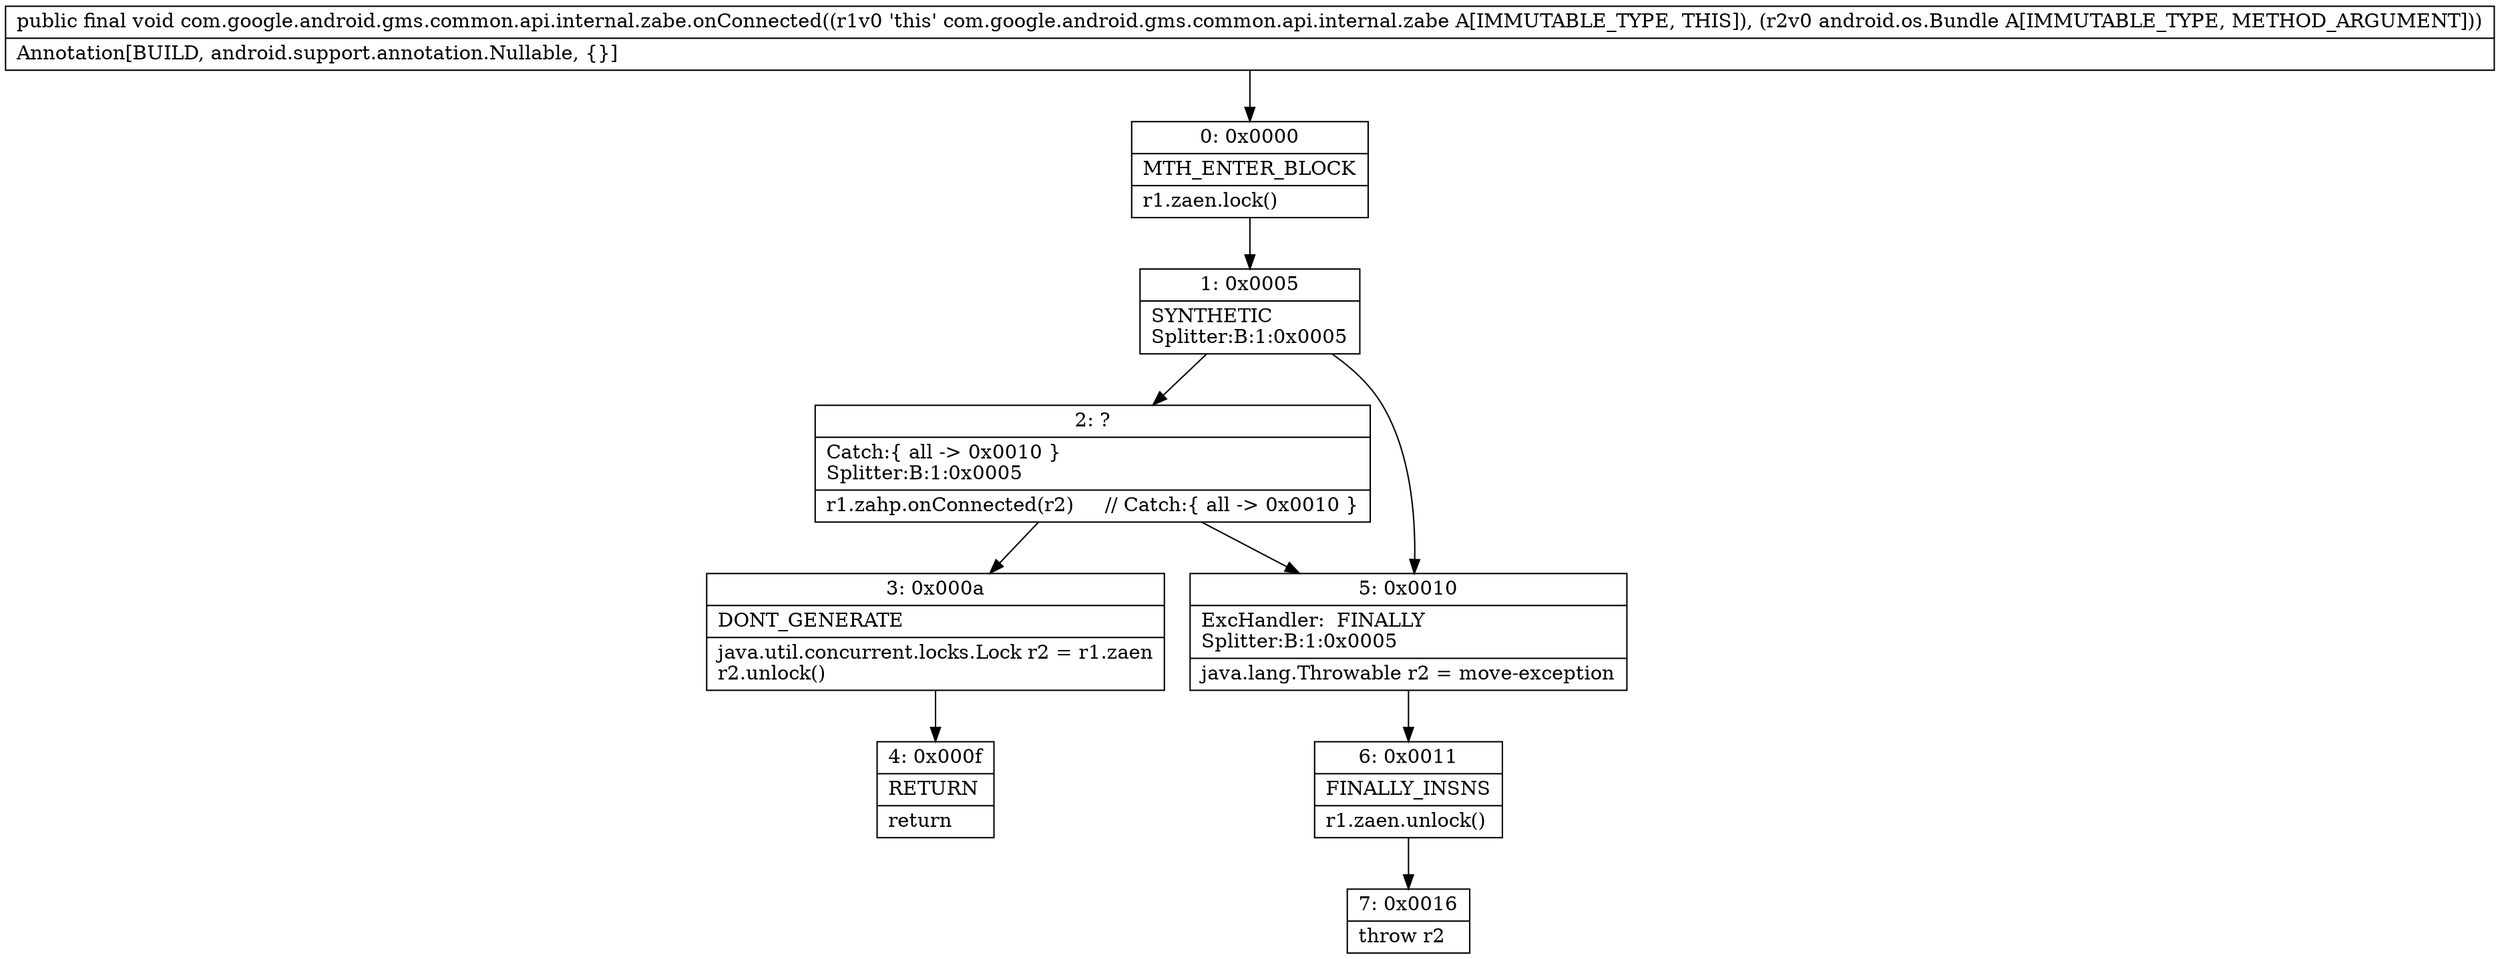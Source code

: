 digraph "CFG forcom.google.android.gms.common.api.internal.zabe.onConnected(Landroid\/os\/Bundle;)V" {
Node_0 [shape=record,label="{0\:\ 0x0000|MTH_ENTER_BLOCK\l|r1.zaen.lock()\l}"];
Node_1 [shape=record,label="{1\:\ 0x0005|SYNTHETIC\lSplitter:B:1:0x0005\l}"];
Node_2 [shape=record,label="{2\:\ ?|Catch:\{ all \-\> 0x0010 \}\lSplitter:B:1:0x0005\l|r1.zahp.onConnected(r2)     \/\/ Catch:\{ all \-\> 0x0010 \}\l}"];
Node_3 [shape=record,label="{3\:\ 0x000a|DONT_GENERATE\l|java.util.concurrent.locks.Lock r2 = r1.zaen\lr2.unlock()\l}"];
Node_4 [shape=record,label="{4\:\ 0x000f|RETURN\l|return\l}"];
Node_5 [shape=record,label="{5\:\ 0x0010|ExcHandler:  FINALLY\lSplitter:B:1:0x0005\l|java.lang.Throwable r2 = move\-exception\l}"];
Node_6 [shape=record,label="{6\:\ 0x0011|FINALLY_INSNS\l|r1.zaen.unlock()\l}"];
Node_7 [shape=record,label="{7\:\ 0x0016|throw r2\l}"];
MethodNode[shape=record,label="{public final void com.google.android.gms.common.api.internal.zabe.onConnected((r1v0 'this' com.google.android.gms.common.api.internal.zabe A[IMMUTABLE_TYPE, THIS]), (r2v0 android.os.Bundle A[IMMUTABLE_TYPE, METHOD_ARGUMENT]))  | Annotation[BUILD, android.support.annotation.Nullable, \{\}]\l}"];
MethodNode -> Node_0;
Node_0 -> Node_1;
Node_1 -> Node_2;
Node_1 -> Node_5;
Node_2 -> Node_3;
Node_2 -> Node_5;
Node_3 -> Node_4;
Node_5 -> Node_6;
Node_6 -> Node_7;
}

